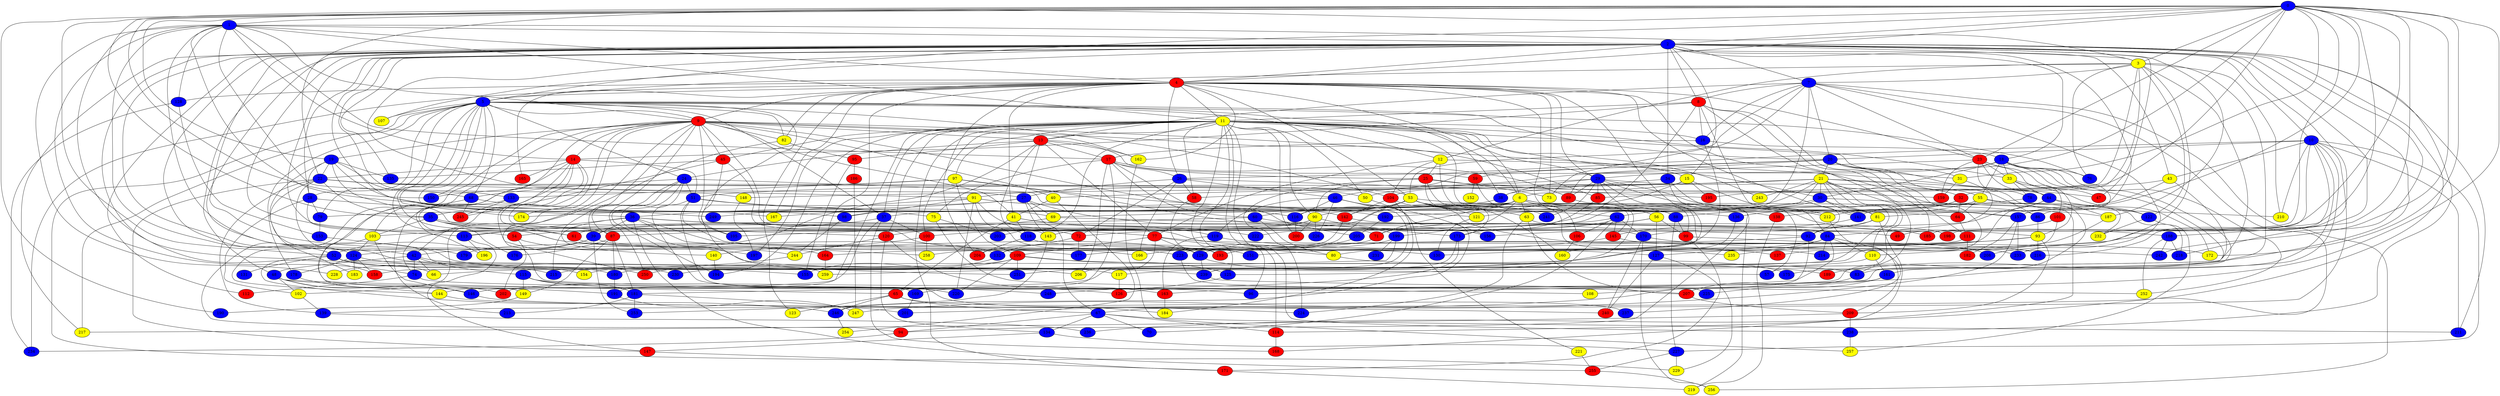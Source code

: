 graph {
0 [style = filled fillcolor = blue];
1 [style = filled fillcolor = blue];
2 [style = filled fillcolor = blue];
3 [style = filled fillcolor = yellow];
4 [style = filled fillcolor = red];
5 [style = filled fillcolor = blue];
6 [style = filled fillcolor = yellow];
7 [style = filled fillcolor = blue];
8 [style = filled fillcolor = red];
9 [style = filled fillcolor = red];
10 [style = filled fillcolor = blue];
11 [style = filled fillcolor = yellow];
12 [style = filled fillcolor = yellow];
13 [style = filled fillcolor = red];
14 [style = filled fillcolor = red];
15 [style = filled fillcolor = yellow];
16 [style = filled fillcolor = blue];
17 [style = filled fillcolor = red];
18 [style = filled fillcolor = blue];
19 [style = filled fillcolor = blue];
20 [style = filled fillcolor = blue];
21 [style = filled fillcolor = yellow];
22 [style = filled fillcolor = blue];
23 [style = filled fillcolor = red];
24 [style = filled fillcolor = blue];
25 [style = filled fillcolor = red];
26 [style = filled fillcolor = blue];
27 [style = filled fillcolor = blue];
28 [style = filled fillcolor = blue];
29 [style = filled fillcolor = blue];
30 [style = filled fillcolor = blue];
31 [style = filled fillcolor = yellow];
32 [style = filled fillcolor = red];
33 [style = filled fillcolor = yellow];
34 [style = filled fillcolor = blue];
35 [style = filled fillcolor = blue];
36 [style = filled fillcolor = blue];
37 [style = filled fillcolor = blue];
38 [style = filled fillcolor = blue];
39 [style = filled fillcolor = blue];
40 [style = filled fillcolor = yellow];
41 [style = filled fillcolor = yellow];
42 [style = filled fillcolor = blue];
43 [style = filled fillcolor = yellow];
44 [style = filled fillcolor = blue];
45 [style = filled fillcolor = red];
46 [style = filled fillcolor = blue];
47 [style = filled fillcolor = red];
48 [style = filled fillcolor = blue];
49 [style = filled fillcolor = red];
50 [style = filled fillcolor = yellow];
51 [style = filled fillcolor = blue];
52 [style = filled fillcolor = blue];
53 [style = filled fillcolor = yellow];
54 [style = filled fillcolor = red];
55 [style = filled fillcolor = yellow];
56 [style = filled fillcolor = yellow];
57 [style = filled fillcolor = blue];
58 [style = filled fillcolor = red];
59 [style = filled fillcolor = red];
60 [style = filled fillcolor = blue];
61 [style = filled fillcolor = red];
62 [style = filled fillcolor = blue];
63 [style = filled fillcolor = yellow];
64 [style = filled fillcolor = red];
65 [style = filled fillcolor = red];
66 [style = filled fillcolor = yellow];
67 [style = filled fillcolor = blue];
68 [style = filled fillcolor = blue];
69 [style = filled fillcolor = yellow];
70 [style = filled fillcolor = blue];
71 [style = filled fillcolor = red];
72 [style = filled fillcolor = red];
73 [style = filled fillcolor = yellow];
74 [style = filled fillcolor = blue];
75 [style = filled fillcolor = yellow];
76 [style = filled fillcolor = blue];
77 [style = filled fillcolor = red];
78 [style = filled fillcolor = blue];
79 [style = filled fillcolor = blue];
80 [style = filled fillcolor = yellow];
81 [style = filled fillcolor = yellow];
82 [style = filled fillcolor = yellow];
83 [style = filled fillcolor = blue];
84 [style = filled fillcolor = blue];
85 [style = filled fillcolor = red];
86 [style = filled fillcolor = blue];
87 [style = filled fillcolor = red];
88 [style = filled fillcolor = blue];
89 [style = filled fillcolor = red];
90 [style = filled fillcolor = yellow];
91 [style = filled fillcolor = yellow];
92 [style = filled fillcolor = blue];
93 [style = filled fillcolor = yellow];
94 [style = filled fillcolor = red];
95 [style = filled fillcolor = red];
96 [style = filled fillcolor = blue];
97 [style = filled fillcolor = yellow];
98 [style = filled fillcolor = blue];
99 [style = filled fillcolor = red];
100 [style = filled fillcolor = red];
101 [style = filled fillcolor = red];
102 [style = filled fillcolor = yellow];
103 [style = filled fillcolor = yellow];
104 [style = filled fillcolor = red];
105 [style = filled fillcolor = blue];
106 [style = filled fillcolor = red];
107 [style = filled fillcolor = yellow];
108 [style = filled fillcolor = yellow];
109 [style = filled fillcolor = red];
110 [style = filled fillcolor = yellow];
111 [style = filled fillcolor = red];
112 [style = filled fillcolor = red];
113 [style = filled fillcolor = blue];
114 [style = filled fillcolor = red];
115 [style = filled fillcolor = blue];
116 [style = filled fillcolor = blue];
117 [style = filled fillcolor = yellow];
118 [style = filled fillcolor = blue];
119 [style = filled fillcolor = blue];
120 [style = filled fillcolor = red];
121 [style = filled fillcolor = yellow];
122 [style = filled fillcolor = blue];
123 [style = filled fillcolor = yellow];
124 [style = filled fillcolor = blue];
125 [style = filled fillcolor = blue];
126 [style = filled fillcolor = red];
127 [style = filled fillcolor = blue];
128 [style = filled fillcolor = blue];
129 [style = filled fillcolor = blue];
130 [style = filled fillcolor = blue];
131 [style = filled fillcolor = blue];
132 [style = filled fillcolor = blue];
133 [style = filled fillcolor = blue];
134 [style = filled fillcolor = blue];
135 [style = filled fillcolor = blue];
136 [style = filled fillcolor = blue];
137 [style = filled fillcolor = red];
138 [style = filled fillcolor = red];
139 [style = filled fillcolor = blue];
140 [style = filled fillcolor = yellow];
141 [style = filled fillcolor = blue];
142 [style = filled fillcolor = red];
143 [style = filled fillcolor = yellow];
144 [style = filled fillcolor = yellow];
145 [style = filled fillcolor = red];
146 [style = filled fillcolor = blue];
147 [style = filled fillcolor = red];
148 [style = filled fillcolor = yellow];
149 [style = filled fillcolor = yellow];
150 [style = filled fillcolor = blue];
151 [style = filled fillcolor = blue];
152 [style = filled fillcolor = yellow];
153 [style = filled fillcolor = blue];
154 [style = filled fillcolor = yellow];
155 [style = filled fillcolor = blue];
156 [style = filled fillcolor = blue];
157 [style = filled fillcolor = blue];
158 [style = filled fillcolor = red];
159 [style = filled fillcolor = red];
160 [style = filled fillcolor = yellow];
161 [style = filled fillcolor = blue];
162 [style = filled fillcolor = yellow];
163 [style = filled fillcolor = red];
164 [style = filled fillcolor = red];
165 [style = filled fillcolor = red];
166 [style = filled fillcolor = yellow];
167 [style = filled fillcolor = yellow];
168 [style = filled fillcolor = red];
169 [style = filled fillcolor = blue];
170 [style = filled fillcolor = blue];
171 [style = filled fillcolor = red];
172 [style = filled fillcolor = yellow];
173 [style = filled fillcolor = blue];
174 [style = filled fillcolor = yellow];
175 [style = filled fillcolor = blue];
176 [style = filled fillcolor = blue];
177 [style = filled fillcolor = blue];
178 [style = filled fillcolor = blue];
179 [style = filled fillcolor = blue];
180 [style = filled fillcolor = blue];
181 [style = filled fillcolor = blue];
182 [style = filled fillcolor = red];
183 [style = filled fillcolor = yellow];
184 [style = filled fillcolor = yellow];
185 [style = filled fillcolor = red];
186 [style = filled fillcolor = red];
187 [style = filled fillcolor = yellow];
188 [style = filled fillcolor = blue];
189 [style = filled fillcolor = red];
190 [style = filled fillcolor = blue];
191 [style = filled fillcolor = blue];
192 [style = filled fillcolor = blue];
193 [style = filled fillcolor = red];
194 [style = filled fillcolor = blue];
195 [style = filled fillcolor = red];
196 [style = filled fillcolor = yellow];
197 [style = filled fillcolor = blue];
198 [style = filled fillcolor = red];
199 [style = filled fillcolor = blue];
200 [style = filled fillcolor = red];
201 [style = filled fillcolor = blue];
202 [style = filled fillcolor = red];
203 [style = filled fillcolor = blue];
204 [style = filled fillcolor = red];
205 [style = filled fillcolor = blue];
206 [style = filled fillcolor = yellow];
207 [style = filled fillcolor = red];
208 [style = filled fillcolor = blue];
209 [style = filled fillcolor = red];
210 [style = filled fillcolor = yellow];
211 [style = filled fillcolor = blue];
212 [style = filled fillcolor = yellow];
213 [style = filled fillcolor = blue];
214 [style = filled fillcolor = blue];
215 [style = filled fillcolor = blue];
216 [style = filled fillcolor = blue];
217 [style = filled fillcolor = yellow];
218 [style = filled fillcolor = blue];
219 [style = filled fillcolor = yellow];
220 [style = filled fillcolor = blue];
221 [style = filled fillcolor = yellow];
222 [style = filled fillcolor = blue];
223 [style = filled fillcolor = blue];
224 [style = filled fillcolor = blue];
225 [style = filled fillcolor = blue];
226 [style = filled fillcolor = blue];
227 [style = filled fillcolor = blue];
228 [style = filled fillcolor = yellow];
229 [style = filled fillcolor = yellow];
230 [style = filled fillcolor = blue];
231 [style = filled fillcolor = blue];
232 [style = filled fillcolor = yellow];
233 [style = filled fillcolor = blue];
234 [style = filled fillcolor = blue];
235 [style = filled fillcolor = yellow];
236 [style = filled fillcolor = blue];
237 [style = filled fillcolor = blue];
238 [style = filled fillcolor = blue];
239 [style = filled fillcolor = blue];
240 [style = filled fillcolor = red];
241 [style = filled fillcolor = blue];
242 [style = filled fillcolor = blue];
243 [style = filled fillcolor = yellow];
244 [style = filled fillcolor = yellow];
245 [style = filled fillcolor = red];
246 [style = filled fillcolor = blue];
247 [style = filled fillcolor = yellow];
248 [style = filled fillcolor = blue];
249 [style = filled fillcolor = blue];
250 [style = filled fillcolor = red];
251 [style = filled fillcolor = blue];
252 [style = filled fillcolor = yellow];
253 [style = filled fillcolor = blue];
254 [style = filled fillcolor = yellow];
255 [style = filled fillcolor = red];
256 [style = filled fillcolor = yellow];
257 [style = filled fillcolor = yellow];
258 [style = filled fillcolor = yellow];
259 [style = filled fillcolor = yellow];
0 -- 4;
0 -- 3;
0 -- 2;
0 -- 1;
0 -- 5;
0 -- 19;
0 -- 22;
0 -- 23;
0 -- 26;
0 -- 31;
0 -- 35;
0 -- 49;
0 -- 52;
0 -- 85;
0 -- 108;
0 -- 150;
0 -- 157;
0 -- 172;
0 -- 185;
0 -- 188;
0 -- 190;
0 -- 198;
0 -- 242;
1 -- 2;
1 -- 3;
1 -- 4;
1 -- 9;
1 -- 11;
1 -- 14;
1 -- 17;
1 -- 74;
1 -- 121;
1 -- 124;
1 -- 128;
1 -- 148;
1 -- 215;
1 -- 228;
1 -- 244;
2 -- 3;
2 -- 4;
2 -- 7;
2 -- 8;
2 -- 10;
2 -- 15;
2 -- 18;
2 -- 27;
2 -- 28;
2 -- 34;
2 -- 43;
2 -- 47;
2 -- 48;
2 -- 52;
2 -- 81;
2 -- 107;
2 -- 112;
2 -- 113;
2 -- 133;
2 -- 135;
2 -- 139;
2 -- 155;
2 -- 158;
2 -- 164;
2 -- 167;
2 -- 177;
2 -- 187;
2 -- 189;
2 -- 208;
2 -- 211;
2 -- 216;
2 -- 217;
2 -- 218;
2 -- 238;
2 -- 259;
3 -- 5;
3 -- 6;
3 -- 7;
3 -- 12;
3 -- 32;
3 -- 76;
3 -- 83;
3 -- 110;
3 -- 122;
3 -- 180;
3 -- 210;
4 -- 5;
4 -- 6;
4 -- 9;
4 -- 11;
4 -- 23;
4 -- 26;
4 -- 29;
4 -- 41;
4 -- 53;
4 -- 73;
4 -- 80;
4 -- 82;
4 -- 99;
4 -- 123;
4 -- 128;
4 -- 141;
4 -- 162;
4 -- 164;
4 -- 165;
4 -- 167;
4 -- 204;
4 -- 232;
4 -- 234;
5 -- 6;
5 -- 9;
5 -- 12;
5 -- 20;
5 -- 24;
5 -- 28;
5 -- 37;
5 -- 68;
5 -- 76;
5 -- 79;
5 -- 82;
5 -- 87;
5 -- 98;
5 -- 104;
5 -- 107;
5 -- 132;
5 -- 150;
5 -- 174;
5 -- 178;
5 -- 217;
5 -- 229;
5 -- 251;
6 -- 37;
6 -- 56;
6 -- 61;
6 -- 63;
6 -- 69;
6 -- 71;
6 -- 88;
6 -- 93;
6 -- 125;
6 -- 157;
6 -- 167;
6 -- 199;
6 -- 219;
7 -- 8;
7 -- 13;
7 -- 16;
7 -- 20;
7 -- 23;
7 -- 53;
7 -- 73;
7 -- 120;
7 -- 233;
7 -- 236;
7 -- 256;
8 -- 11;
8 -- 14;
8 -- 16;
8 -- 39;
8 -- 83;
8 -- 92;
8 -- 111;
8 -- 185;
9 -- 13;
9 -- 14;
9 -- 19;
9 -- 30;
9 -- 39;
9 -- 40;
9 -- 41;
9 -- 45;
9 -- 74;
9 -- 82;
9 -- 85;
9 -- 94;
9 -- 105;
9 -- 116;
9 -- 126;
9 -- 140;
9 -- 143;
9 -- 162;
9 -- 174;
9 -- 191;
9 -- 196;
10 -- 20;
10 -- 25;
10 -- 43;
10 -- 67;
10 -- 96;
10 -- 130;
10 -- 161;
10 -- 210;
10 -- 211;
10 -- 227;
10 -- 232;
11 -- 13;
11 -- 15;
11 -- 16;
11 -- 29;
11 -- 31;
11 -- 33;
11 -- 37;
11 -- 38;
11 -- 45;
11 -- 50;
11 -- 58;
11 -- 90;
11 -- 96;
11 -- 97;
11 -- 100;
11 -- 114;
11 -- 120;
11 -- 125;
11 -- 136;
11 -- 171;
11 -- 191;
11 -- 194;
11 -- 197;
11 -- 200;
11 -- 203;
11 -- 238;
11 -- 243;
12 -- 25;
12 -- 44;
12 -- 77;
12 -- 88;
12 -- 104;
13 -- 17;
13 -- 24;
13 -- 27;
13 -- 59;
13 -- 77;
13 -- 95;
13 -- 118;
13 -- 124;
13 -- 162;
14 -- 22;
14 -- 42;
14 -- 51;
14 -- 61;
14 -- 71;
14 -- 103;
14 -- 165;
14 -- 176;
14 -- 250;
15 -- 81;
15 -- 104;
15 -- 116;
15 -- 195;
16 -- 17;
16 -- 18;
16 -- 132;
17 -- 25;
17 -- 26;
17 -- 60;
17 -- 65;
17 -- 75;
17 -- 89;
17 -- 205;
17 -- 206;
18 -- 29;
18 -- 30;
18 -- 33;
18 -- 55;
18 -- 76;
18 -- 86;
18 -- 175;
18 -- 181;
18 -- 252;
19 -- 22;
19 -- 28;
19 -- 42;
19 -- 68;
19 -- 69;
19 -- 135;
19 -- 170;
20 -- 21;
20 -- 31;
20 -- 46;
20 -- 59;
20 -- 66;
20 -- 86;
20 -- 89;
20 -- 122;
21 -- 30;
21 -- 40;
21 -- 47;
21 -- 50;
21 -- 51;
21 -- 55;
21 -- 57;
21 -- 98;
21 -- 110;
21 -- 148;
21 -- 157;
21 -- 158;
21 -- 168;
21 -- 192;
21 -- 243;
22 -- 35;
22 -- 50;
22 -- 53;
22 -- 91;
22 -- 117;
22 -- 139;
22 -- 147;
22 -- 183;
23 -- 33;
23 -- 44;
23 -- 47;
23 -- 78;
23 -- 91;
23 -- 93;
23 -- 159;
24 -- 51;
24 -- 64;
24 -- 68;
24 -- 87;
24 -- 194;
24 -- 239;
24 -- 250;
25 -- 73;
25 -- 90;
25 -- 145;
25 -- 159;
25 -- 214;
25 -- 224;
26 -- 27;
26 -- 46;
26 -- 58;
26 -- 72;
26 -- 166;
26 -- 195;
27 -- 35;
27 -- 36;
27 -- 67;
27 -- 69;
27 -- 143;
27 -- 199;
28 -- 36;
28 -- 54;
28 -- 79;
28 -- 102;
29 -- 32;
29 -- 38;
29 -- 57;
29 -- 58;
29 -- 85;
29 -- 89;
29 -- 160;
29 -- 187;
29 -- 212;
29 -- 241;
30 -- 81;
30 -- 90;
30 -- 121;
30 -- 141;
30 -- 210;
31 -- 84;
31 -- 159;
32 -- 64;
32 -- 88;
32 -- 136;
32 -- 212;
33 -- 44;
33 -- 78;
33 -- 101;
33 -- 172;
34 -- 38;
34 -- 84;
34 -- 212;
35 -- 61;
35 -- 72;
35 -- 84;
35 -- 103;
35 -- 120;
36 -- 39;
36 -- 49;
36 -- 77;
36 -- 113;
36 -- 129;
36 -- 215;
36 -- 255;
36 -- 258;
37 -- 54;
37 -- 100;
37 -- 146;
37 -- 168;
38 -- 174;
39 -- 42;
39 -- 52;
39 -- 166;
39 -- 253;
40 -- 41;
40 -- 254;
41 -- 65;
41 -- 118;
41 -- 119;
41 -- 222;
42 -- 48;
42 -- 66;
42 -- 74;
42 -- 115;
42 -- 206;
43 -- 62;
43 -- 195;
43 -- 230;
44 -- 103;
44 -- 122;
44 -- 187;
44 -- 258;
45 -- 105;
45 -- 135;
45 -- 151;
45 -- 245;
46 -- 116;
46 -- 119;
46 -- 156;
46 -- 202;
46 -- 226;
46 -- 246;
48 -- 65;
48 -- 102;
48 -- 108;
48 -- 144;
48 -- 146;
50 -- 221;
51 -- 62;
51 -- 75;
51 -- 127;
51 -- 169;
51 -- 184;
52 -- 57;
52 -- 66;
52 -- 131;
52 -- 154;
52 -- 180;
52 -- 246;
53 -- 60;
53 -- 63;
53 -- 86;
53 -- 121;
53 -- 142;
53 -- 160;
53 -- 166;
53 -- 173;
53 -- 241;
54 -- 197;
54 -- 202;
55 -- 64;
55 -- 79;
55 -- 138;
55 -- 144;
55 -- 218;
56 -- 71;
56 -- 72;
56 -- 99;
56 -- 127;
58 -- 193;
59 -- 106;
59 -- 152;
60 -- 80;
60 -- 92;
60 -- 113;
61 -- 193;
62 -- 70;
62 -- 87;
62 -- 106;
62 -- 145;
62 -- 170;
62 -- 222;
63 -- 188;
63 -- 207;
63 -- 224;
64 -- 111;
65 -- 67;
65 -- 123;
65 -- 237;
65 -- 246;
67 -- 70;
67 -- 94;
67 -- 114;
67 -- 134;
67 -- 211;
68 -- 144;
68 -- 245;
68 -- 249;
69 -- 105;
69 -- 185;
71 -- 179;
72 -- 132;
72 -- 177;
74 -- 96;
74 -- 112;
75 -- 203;
75 -- 207;
77 -- 80;
77 -- 109;
77 -- 129;
77 -- 172;
77 -- 206;
78 -- 141;
79 -- 153;
80 -- 83;
81 -- 92;
81 -- 114;
81 -- 156;
82 -- 95;
82 -- 102;
83 -- 207;
84 -- 110;
84 -- 126;
84 -- 127;
84 -- 154;
84 -- 209;
84 -- 214;
85 -- 173;
86 -- 93;
87 -- 149;
87 -- 176;
87 -- 180;
87 -- 181;
88 -- 99;
88 -- 227;
89 -- 94;
90 -- 100;
90 -- 143;
90 -- 173;
90 -- 200;
90 -- 226;
91 -- 98;
91 -- 142;
91 -- 192;
91 -- 220;
91 -- 223;
91 -- 235;
91 -- 249;
92 -- 129;
92 -- 247;
93 -- 193;
93 -- 209;
93 -- 216;
93 -- 235;
94 -- 234;
95 -- 155;
95 -- 186;
97 -- 109;
97 -- 133;
97 -- 138;
97 -- 150;
97 -- 156;
98 -- 244;
99 -- 171;
99 -- 233;
100 -- 140;
100 -- 258;
101 -- 137;
101 -- 170;
102 -- 139;
103 -- 124;
103 -- 146;
103 -- 149;
104 -- 142;
104 -- 184;
104 -- 216;
106 -- 160;
109 -- 125;
109 -- 189;
109 -- 215;
109 -- 220;
109 -- 228;
109 -- 251;
110 -- 117;
110 -- 161;
111 -- 164;
111 -- 182;
113 -- 147;
113 -- 196;
114 -- 168;
115 -- 149;
115 -- 181;
115 -- 220;
115 -- 248;
116 -- 200;
117 -- 126;
118 -- 130;
118 -- 204;
119 -- 137;
119 -- 163;
120 -- 134;
120 -- 163;
120 -- 244;
121 -- 130;
122 -- 232;
122 -- 257;
124 -- 158;
124 -- 178;
124 -- 183;
124 -- 230;
125 -- 169;
127 -- 229;
127 -- 240;
128 -- 153;
128 -- 234;
129 -- 175;
129 -- 239;
132 -- 155;
133 -- 213;
133 -- 245;
134 -- 147;
134 -- 227;
136 -- 251;
138 -- 219;
139 -- 236;
140 -- 194;
141 -- 145;
142 -- 177;
142 -- 198;
143 -- 253;
144 -- 224;
145 -- 151;
145 -- 208;
146 -- 240;
147 -- 171;
148 -- 197;
149 -- 190;
153 -- 179;
157 -- 182;
157 -- 201;
157 -- 233;
161 -- 163;
161 -- 225;
162 -- 257;
163 -- 184;
164 -- 259;
169 -- 201;
170 -- 240;
170 -- 242;
170 -- 256;
171 -- 219;
173 -- 239;
173 -- 248;
178 -- 202;
180 -- 191;
181 -- 201;
181 -- 213;
181 -- 253;
186 -- 247;
187 -- 214;
188 -- 218;
188 -- 242;
188 -- 252;
191 -- 247;
192 -- 205;
199 -- 204;
199 -- 231;
199 -- 259;
205 -- 223;
207 -- 209;
209 -- 217;
209 -- 238;
212 -- 237;
221 -- 255;
223 -- 225;
227 -- 229;
227 -- 255;
238 -- 257;
239 -- 252;
244 -- 250;
246 -- 254;
255 -- 256;
}
